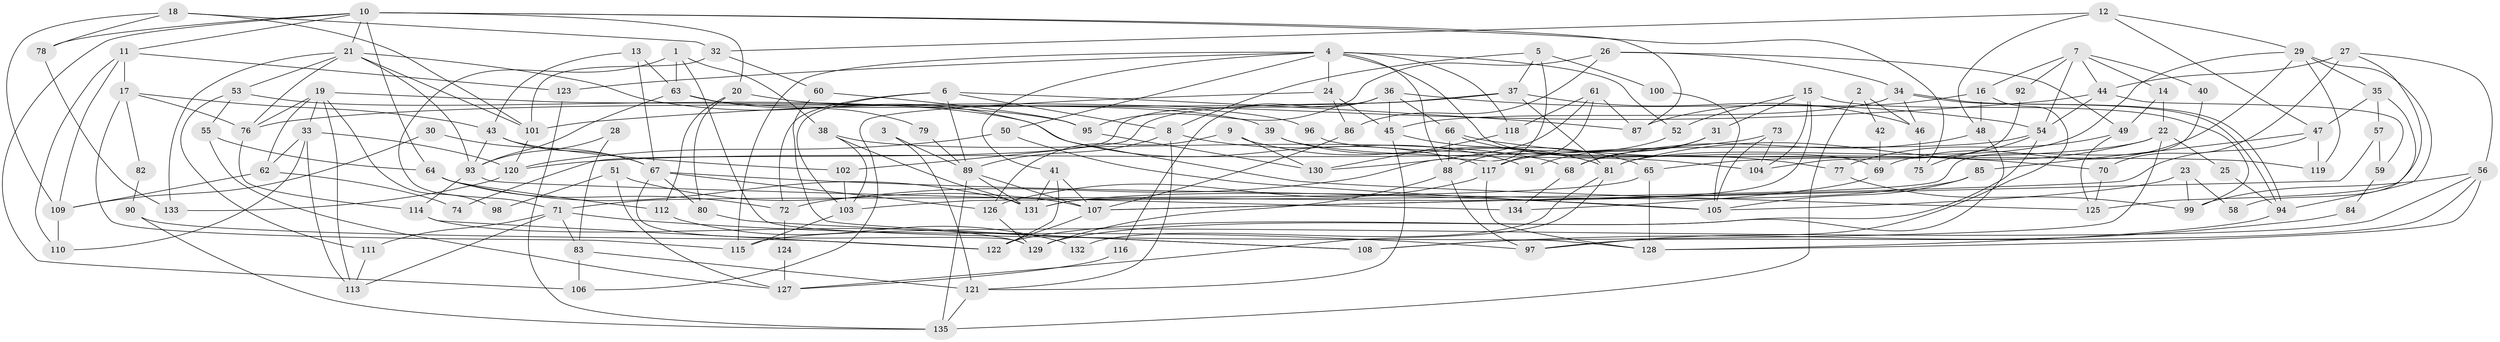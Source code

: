 // coarse degree distribution, {16: 0.014925373134328358, 3: 0.208955223880597, 2: 0.14925373134328357, 15: 0.014925373134328358, 11: 0.05970149253731343, 5: 0.1791044776119403, 17: 0.014925373134328358, 4: 0.14925373134328357, 13: 0.014925373134328358, 9: 0.029850746268656716, 10: 0.014925373134328358, 7: 0.07462686567164178, 6: 0.05970149253731343, 8: 0.014925373134328358}
// Generated by graph-tools (version 1.1) at 2025/18/03/04/25 18:18:57]
// undirected, 135 vertices, 270 edges
graph export_dot {
graph [start="1"]
  node [color=gray90,style=filled];
  1;
  2;
  3;
  4;
  5;
  6;
  7;
  8;
  9;
  10;
  11;
  12;
  13;
  14;
  15;
  16;
  17;
  18;
  19;
  20;
  21;
  22;
  23;
  24;
  25;
  26;
  27;
  28;
  29;
  30;
  31;
  32;
  33;
  34;
  35;
  36;
  37;
  38;
  39;
  40;
  41;
  42;
  43;
  44;
  45;
  46;
  47;
  48;
  49;
  50;
  51;
  52;
  53;
  54;
  55;
  56;
  57;
  58;
  59;
  60;
  61;
  62;
  63;
  64;
  65;
  66;
  67;
  68;
  69;
  70;
  71;
  72;
  73;
  74;
  75;
  76;
  77;
  78;
  79;
  80;
  81;
  82;
  83;
  84;
  85;
  86;
  87;
  88;
  89;
  90;
  91;
  92;
  93;
  94;
  95;
  96;
  97;
  98;
  99;
  100;
  101;
  102;
  103;
  104;
  105;
  106;
  107;
  108;
  109;
  110;
  111;
  112;
  113;
  114;
  115;
  116;
  117;
  118;
  119;
  120;
  121;
  122;
  123;
  124;
  125;
  126;
  127;
  128;
  129;
  130;
  131;
  132;
  133;
  134;
  135;
  1 -- 128;
  1 -- 63;
  1 -- 38;
  1 -- 71;
  2 -- 135;
  2 -- 46;
  2 -- 42;
  3 -- 121;
  3 -- 89;
  4 -- 41;
  4 -- 24;
  4 -- 50;
  4 -- 52;
  4 -- 69;
  4 -- 88;
  4 -- 115;
  4 -- 118;
  4 -- 123;
  5 -- 8;
  5 -- 37;
  5 -- 72;
  5 -- 100;
  6 -- 72;
  6 -- 87;
  6 -- 8;
  6 -- 89;
  6 -- 103;
  7 -- 44;
  7 -- 54;
  7 -- 14;
  7 -- 16;
  7 -- 40;
  7 -- 92;
  8 -- 121;
  8 -- 89;
  8 -- 91;
  9 -- 126;
  9 -- 81;
  9 -- 130;
  10 -- 87;
  10 -- 21;
  10 -- 11;
  10 -- 20;
  10 -- 64;
  10 -- 75;
  10 -- 78;
  10 -- 106;
  11 -- 17;
  11 -- 109;
  11 -- 110;
  11 -- 123;
  12 -- 32;
  12 -- 48;
  12 -- 29;
  12 -- 47;
  13 -- 43;
  13 -- 67;
  13 -- 63;
  14 -- 49;
  14 -- 22;
  15 -- 131;
  15 -- 99;
  15 -- 31;
  15 -- 52;
  15 -- 104;
  16 -- 97;
  16 -- 48;
  16 -- 87;
  17 -- 115;
  17 -- 76;
  17 -- 43;
  17 -- 82;
  18 -- 101;
  18 -- 109;
  18 -- 32;
  18 -- 78;
  19 -- 76;
  19 -- 33;
  19 -- 62;
  19 -- 95;
  19 -- 98;
  19 -- 113;
  20 -- 39;
  20 -- 80;
  20 -- 112;
  21 -- 93;
  21 -- 133;
  21 -- 53;
  21 -- 76;
  21 -- 101;
  21 -- 125;
  22 -- 108;
  22 -- 25;
  22 -- 65;
  22 -- 81;
  23 -- 105;
  23 -- 99;
  23 -- 58;
  24 -- 45;
  24 -- 106;
  24 -- 86;
  25 -- 94;
  26 -- 34;
  26 -- 95;
  26 -- 49;
  26 -- 86;
  27 -- 125;
  27 -- 56;
  27 -- 44;
  27 -- 70;
  28 -- 93;
  28 -- 83;
  29 -- 69;
  29 -- 35;
  29 -- 81;
  29 -- 94;
  29 -- 119;
  30 -- 109;
  30 -- 67;
  31 -- 68;
  31 -- 91;
  32 -- 101;
  32 -- 60;
  33 -- 62;
  33 -- 113;
  33 -- 110;
  33 -- 120;
  34 -- 94;
  34 -- 94;
  34 -- 46;
  34 -- 45;
  35 -- 47;
  35 -- 57;
  35 -- 58;
  36 -- 45;
  36 -- 54;
  36 -- 66;
  36 -- 74;
  36 -- 116;
  37 -- 102;
  37 -- 81;
  37 -- 46;
  37 -- 76;
  38 -- 131;
  38 -- 68;
  38 -- 103;
  39 -- 81;
  39 -- 104;
  40 -- 103;
  41 -- 122;
  41 -- 107;
  41 -- 131;
  42 -- 69;
  43 -- 67;
  43 -- 93;
  43 -- 102;
  44 -- 54;
  44 -- 59;
  44 -- 101;
  45 -- 65;
  45 -- 121;
  46 -- 75;
  47 -- 107;
  47 -- 85;
  47 -- 119;
  48 -- 129;
  48 -- 68;
  49 -- 125;
  49 -- 77;
  50 -- 120;
  50 -- 105;
  51 -- 127;
  51 -- 107;
  51 -- 98;
  52 -- 88;
  53 -- 111;
  53 -- 55;
  53 -- 117;
  54 -- 122;
  54 -- 117;
  54 -- 75;
  55 -- 64;
  55 -- 127;
  56 -- 97;
  56 -- 115;
  56 -- 99;
  56 -- 128;
  57 -- 107;
  57 -- 59;
  59 -- 84;
  60 -- 95;
  60 -- 108;
  61 -- 117;
  61 -- 130;
  61 -- 87;
  61 -- 118;
  62 -- 109;
  62 -- 74;
  63 -- 93;
  63 -- 79;
  63 -- 96;
  64 -- 131;
  64 -- 72;
  64 -- 112;
  65 -- 128;
  65 -- 71;
  66 -- 88;
  66 -- 70;
  66 -- 77;
  67 -- 105;
  67 -- 129;
  67 -- 80;
  67 -- 126;
  68 -- 134;
  69 -- 134;
  70 -- 125;
  71 -- 83;
  71 -- 97;
  71 -- 111;
  71 -- 113;
  72 -- 124;
  73 -- 105;
  73 -- 120;
  73 -- 104;
  76 -- 114;
  77 -- 99;
  78 -- 133;
  79 -- 89;
  80 -- 108;
  81 -- 127;
  81 -- 132;
  82 -- 90;
  83 -- 121;
  83 -- 106;
  84 -- 108;
  85 -- 131;
  85 -- 105;
  86 -- 107;
  88 -- 97;
  88 -- 129;
  89 -- 107;
  89 -- 131;
  89 -- 135;
  90 -- 122;
  90 -- 135;
  92 -- 104;
  93 -- 114;
  93 -- 134;
  94 -- 128;
  95 -- 130;
  96 -- 119;
  100 -- 105;
  101 -- 120;
  102 -- 103;
  103 -- 115;
  107 -- 122;
  109 -- 110;
  111 -- 113;
  112 -- 132;
  114 -- 129;
  114 -- 122;
  116 -- 127;
  117 -- 128;
  117 -- 126;
  118 -- 130;
  120 -- 133;
  121 -- 135;
  123 -- 135;
  124 -- 127;
  126 -- 129;
}
